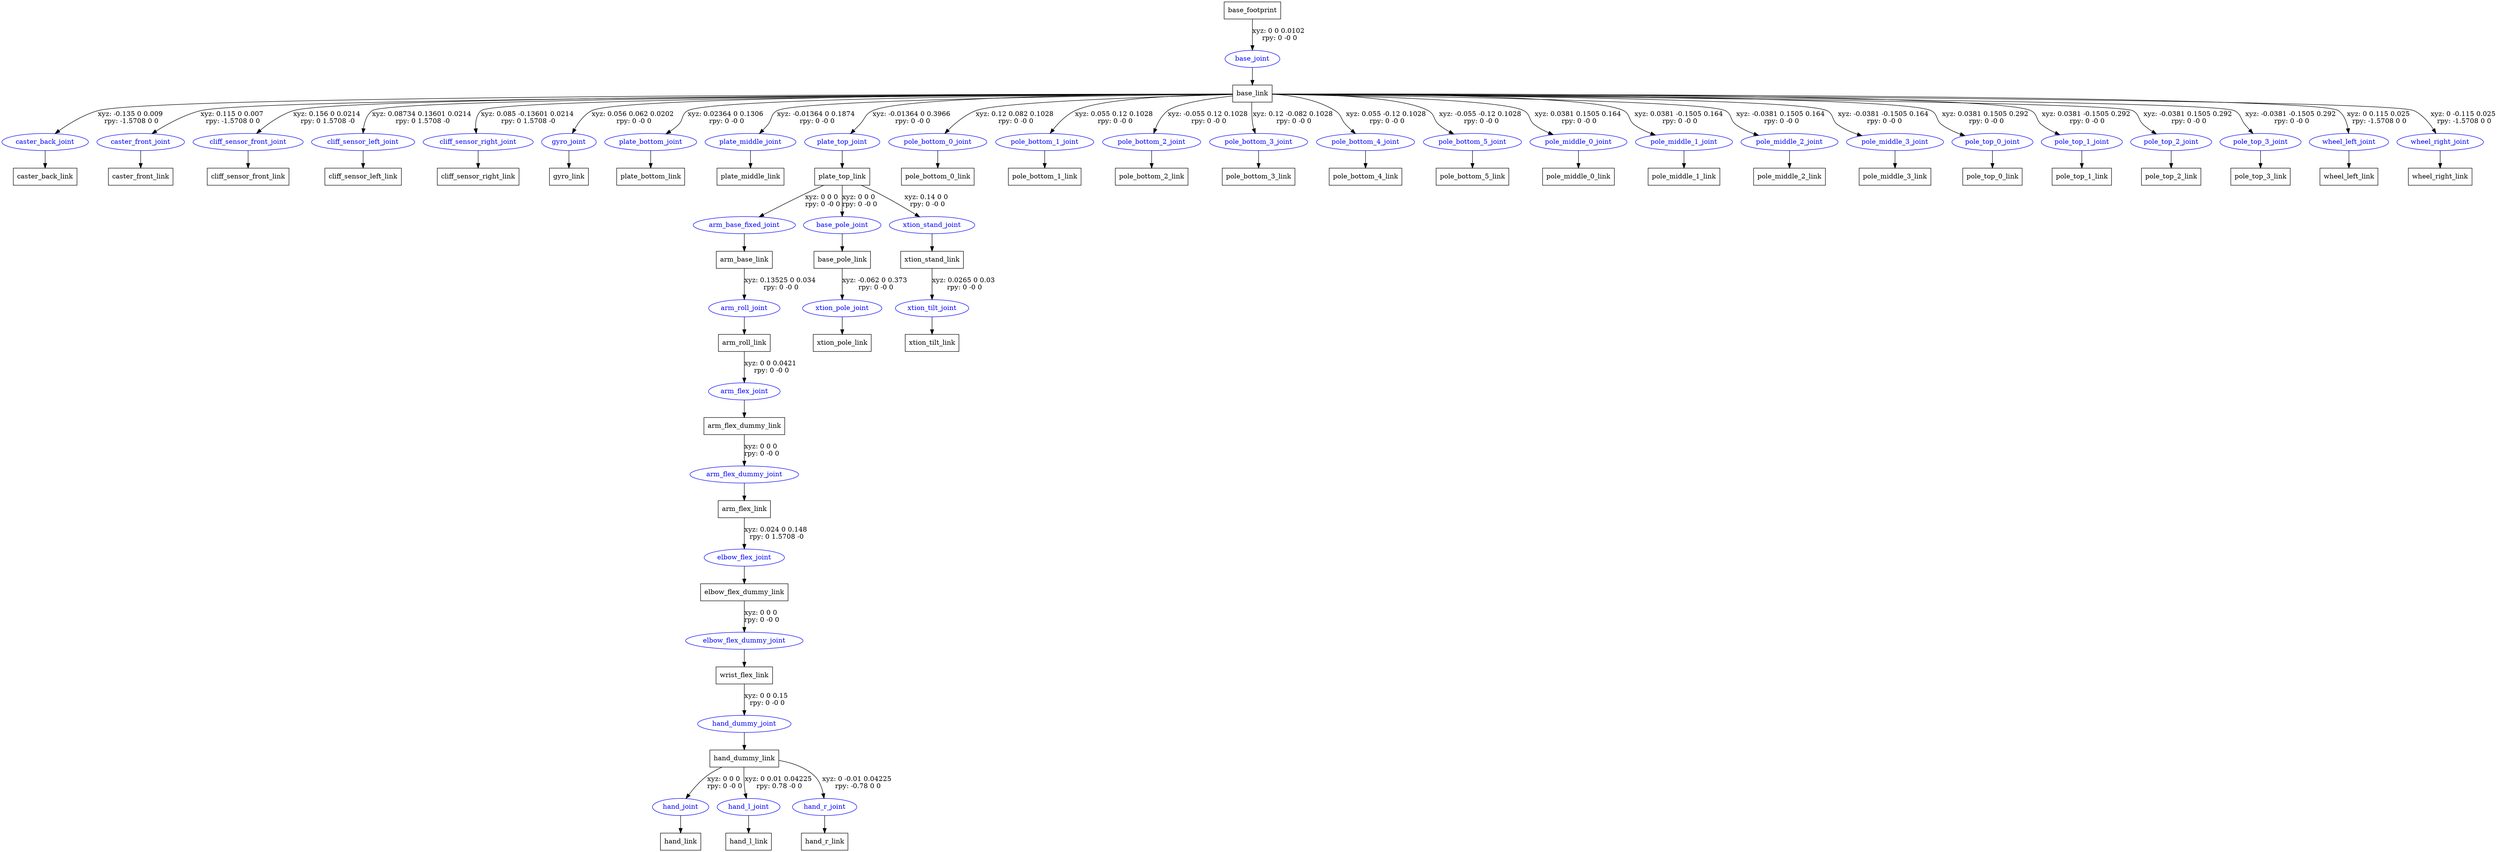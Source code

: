 digraph G {
node [shape=box];
"base_footprint" [label="base_footprint"];
"base_link" [label="base_link"];
"caster_back_link" [label="caster_back_link"];
"caster_front_link" [label="caster_front_link"];
"cliff_sensor_front_link" [label="cliff_sensor_front_link"];
"cliff_sensor_left_link" [label="cliff_sensor_left_link"];
"cliff_sensor_right_link" [label="cliff_sensor_right_link"];
"gyro_link" [label="gyro_link"];
"plate_bottom_link" [label="plate_bottom_link"];
"plate_middle_link" [label="plate_middle_link"];
"plate_top_link" [label="plate_top_link"];
"arm_base_link" [label="arm_base_link"];
"arm_roll_link" [label="arm_roll_link"];
"arm_flex_dummy_link" [label="arm_flex_dummy_link"];
"arm_flex_link" [label="arm_flex_link"];
"elbow_flex_dummy_link" [label="elbow_flex_dummy_link"];
"wrist_flex_link" [label="wrist_flex_link"];
"hand_dummy_link" [label="hand_dummy_link"];
"hand_link" [label="hand_link"];
"hand_l_link" [label="hand_l_link"];
"hand_r_link" [label="hand_r_link"];
"base_pole_link" [label="base_pole_link"];
"xtion_pole_link" [label="xtion_pole_link"];
"xtion_stand_link" [label="xtion_stand_link"];
"xtion_tilt_link" [label="xtion_tilt_link"];
"pole_bottom_0_link" [label="pole_bottom_0_link"];
"pole_bottom_1_link" [label="pole_bottom_1_link"];
"pole_bottom_2_link" [label="pole_bottom_2_link"];
"pole_bottom_3_link" [label="pole_bottom_3_link"];
"pole_bottom_4_link" [label="pole_bottom_4_link"];
"pole_bottom_5_link" [label="pole_bottom_5_link"];
"pole_middle_0_link" [label="pole_middle_0_link"];
"pole_middle_1_link" [label="pole_middle_1_link"];
"pole_middle_2_link" [label="pole_middle_2_link"];
"pole_middle_3_link" [label="pole_middle_3_link"];
"pole_top_0_link" [label="pole_top_0_link"];
"pole_top_1_link" [label="pole_top_1_link"];
"pole_top_2_link" [label="pole_top_2_link"];
"pole_top_3_link" [label="pole_top_3_link"];
"wheel_left_link" [label="wheel_left_link"];
"wheel_right_link" [label="wheel_right_link"];
node [shape=ellipse, color=blue, fontcolor=blue];
"base_footprint" -> "base_joint" [label="xyz: 0 0 0.0102 \nrpy: 0 -0 0"]
"base_joint" -> "base_link"
"base_link" -> "caster_back_joint" [label="xyz: -0.135 0 0.009 \nrpy: -1.5708 0 0"]
"caster_back_joint" -> "caster_back_link"
"base_link" -> "caster_front_joint" [label="xyz: 0.115 0 0.007 \nrpy: -1.5708 0 0"]
"caster_front_joint" -> "caster_front_link"
"base_link" -> "cliff_sensor_front_joint" [label="xyz: 0.156 0 0.0214 \nrpy: 0 1.5708 -0"]
"cliff_sensor_front_joint" -> "cliff_sensor_front_link"
"base_link" -> "cliff_sensor_left_joint" [label="xyz: 0.08734 0.13601 0.0214 \nrpy: 0 1.5708 -0"]
"cliff_sensor_left_joint" -> "cliff_sensor_left_link"
"base_link" -> "cliff_sensor_right_joint" [label="xyz: 0.085 -0.13601 0.0214 \nrpy: 0 1.5708 -0"]
"cliff_sensor_right_joint" -> "cliff_sensor_right_link"
"base_link" -> "gyro_joint" [label="xyz: 0.056 0.062 0.0202 \nrpy: 0 -0 0"]
"gyro_joint" -> "gyro_link"
"base_link" -> "plate_bottom_joint" [label="xyz: 0.02364 0 0.1306 \nrpy: 0 -0 0"]
"plate_bottom_joint" -> "plate_bottom_link"
"base_link" -> "plate_middle_joint" [label="xyz: -0.01364 0 0.1874 \nrpy: 0 -0 0"]
"plate_middle_joint" -> "plate_middle_link"
"base_link" -> "plate_top_joint" [label="xyz: -0.01364 0 0.3966 \nrpy: 0 -0 0"]
"plate_top_joint" -> "plate_top_link"
"plate_top_link" -> "arm_base_fixed_joint" [label="xyz: 0 0 0 \nrpy: 0 -0 0"]
"arm_base_fixed_joint" -> "arm_base_link"
"arm_base_link" -> "arm_roll_joint" [label="xyz: 0.13525 0 0.034 \nrpy: 0 -0 0"]
"arm_roll_joint" -> "arm_roll_link"
"arm_roll_link" -> "arm_flex_joint" [label="xyz: 0 0 0.0421 \nrpy: 0 -0 0"]
"arm_flex_joint" -> "arm_flex_dummy_link"
"arm_flex_dummy_link" -> "arm_flex_dummy_joint" [label="xyz: 0 0 0 \nrpy: 0 -0 0"]
"arm_flex_dummy_joint" -> "arm_flex_link"
"arm_flex_link" -> "elbow_flex_joint" [label="xyz: 0.024 0 0.148 \nrpy: 0 1.5708 -0"]
"elbow_flex_joint" -> "elbow_flex_dummy_link"
"elbow_flex_dummy_link" -> "elbow_flex_dummy_joint" [label="xyz: 0 0 0 \nrpy: 0 -0 0"]
"elbow_flex_dummy_joint" -> "wrist_flex_link"
"wrist_flex_link" -> "hand_dummy_joint" [label="xyz: 0 0 0.15 \nrpy: 0 -0 0"]
"hand_dummy_joint" -> "hand_dummy_link"
"hand_dummy_link" -> "hand_joint" [label="xyz: 0 0 0 \nrpy: 0 -0 0"]
"hand_joint" -> "hand_link"
"hand_dummy_link" -> "hand_l_joint" [label="xyz: 0 0.01 0.04225 \nrpy: 0.78 -0 0"]
"hand_l_joint" -> "hand_l_link"
"hand_dummy_link" -> "hand_r_joint" [label="xyz: 0 -0.01 0.04225 \nrpy: -0.78 0 0"]
"hand_r_joint" -> "hand_r_link"
"plate_top_link" -> "base_pole_joint" [label="xyz: 0 0 0 \nrpy: 0 -0 0"]
"base_pole_joint" -> "base_pole_link"
"base_pole_link" -> "xtion_pole_joint" [label="xyz: -0.062 0 0.373 \nrpy: 0 -0 0"]
"xtion_pole_joint" -> "xtion_pole_link"
"plate_top_link" -> "xtion_stand_joint" [label="xyz: 0.14 0 0 \nrpy: 0 -0 0"]
"xtion_stand_joint" -> "xtion_stand_link"
"xtion_stand_link" -> "xtion_tilt_joint" [label="xyz: 0.0265 0 0.03 \nrpy: 0 -0 0"]
"xtion_tilt_joint" -> "xtion_tilt_link"
"base_link" -> "pole_bottom_0_joint" [label="xyz: 0.12 0.082 0.1028 \nrpy: 0 -0 0"]
"pole_bottom_0_joint" -> "pole_bottom_0_link"
"base_link" -> "pole_bottom_1_joint" [label="xyz: 0.055 0.12 0.1028 \nrpy: 0 -0 0"]
"pole_bottom_1_joint" -> "pole_bottom_1_link"
"base_link" -> "pole_bottom_2_joint" [label="xyz: -0.055 0.12 0.1028 \nrpy: 0 -0 0"]
"pole_bottom_2_joint" -> "pole_bottom_2_link"
"base_link" -> "pole_bottom_3_joint" [label="xyz: 0.12 -0.082 0.1028 \nrpy: 0 -0 0"]
"pole_bottom_3_joint" -> "pole_bottom_3_link"
"base_link" -> "pole_bottom_4_joint" [label="xyz: 0.055 -0.12 0.1028 \nrpy: 0 -0 0"]
"pole_bottom_4_joint" -> "pole_bottom_4_link"
"base_link" -> "pole_bottom_5_joint" [label="xyz: -0.055 -0.12 0.1028 \nrpy: 0 -0 0"]
"pole_bottom_5_joint" -> "pole_bottom_5_link"
"base_link" -> "pole_middle_0_joint" [label="xyz: 0.0381 0.1505 0.164 \nrpy: 0 -0 0"]
"pole_middle_0_joint" -> "pole_middle_0_link"
"base_link" -> "pole_middle_1_joint" [label="xyz: 0.0381 -0.1505 0.164 \nrpy: 0 -0 0"]
"pole_middle_1_joint" -> "pole_middle_1_link"
"base_link" -> "pole_middle_2_joint" [label="xyz: -0.0381 0.1505 0.164 \nrpy: 0 -0 0"]
"pole_middle_2_joint" -> "pole_middle_2_link"
"base_link" -> "pole_middle_3_joint" [label="xyz: -0.0381 -0.1505 0.164 \nrpy: 0 -0 0"]
"pole_middle_3_joint" -> "pole_middle_3_link"
"base_link" -> "pole_top_0_joint" [label="xyz: 0.0381 0.1505 0.292 \nrpy: 0 -0 0"]
"pole_top_0_joint" -> "pole_top_0_link"
"base_link" -> "pole_top_1_joint" [label="xyz: 0.0381 -0.1505 0.292 \nrpy: 0 -0 0"]
"pole_top_1_joint" -> "pole_top_1_link"
"base_link" -> "pole_top_2_joint" [label="xyz: -0.0381 0.1505 0.292 \nrpy: 0 -0 0"]
"pole_top_2_joint" -> "pole_top_2_link"
"base_link" -> "pole_top_3_joint" [label="xyz: -0.0381 -0.1505 0.292 \nrpy: 0 -0 0"]
"pole_top_3_joint" -> "pole_top_3_link"
"base_link" -> "wheel_left_joint" [label="xyz: 0 0.115 0.025 \nrpy: -1.5708 0 0"]
"wheel_left_joint" -> "wheel_left_link"
"base_link" -> "wheel_right_joint" [label="xyz: 0 -0.115 0.025 \nrpy: -1.5708 0 0"]
"wheel_right_joint" -> "wheel_right_link"
}
